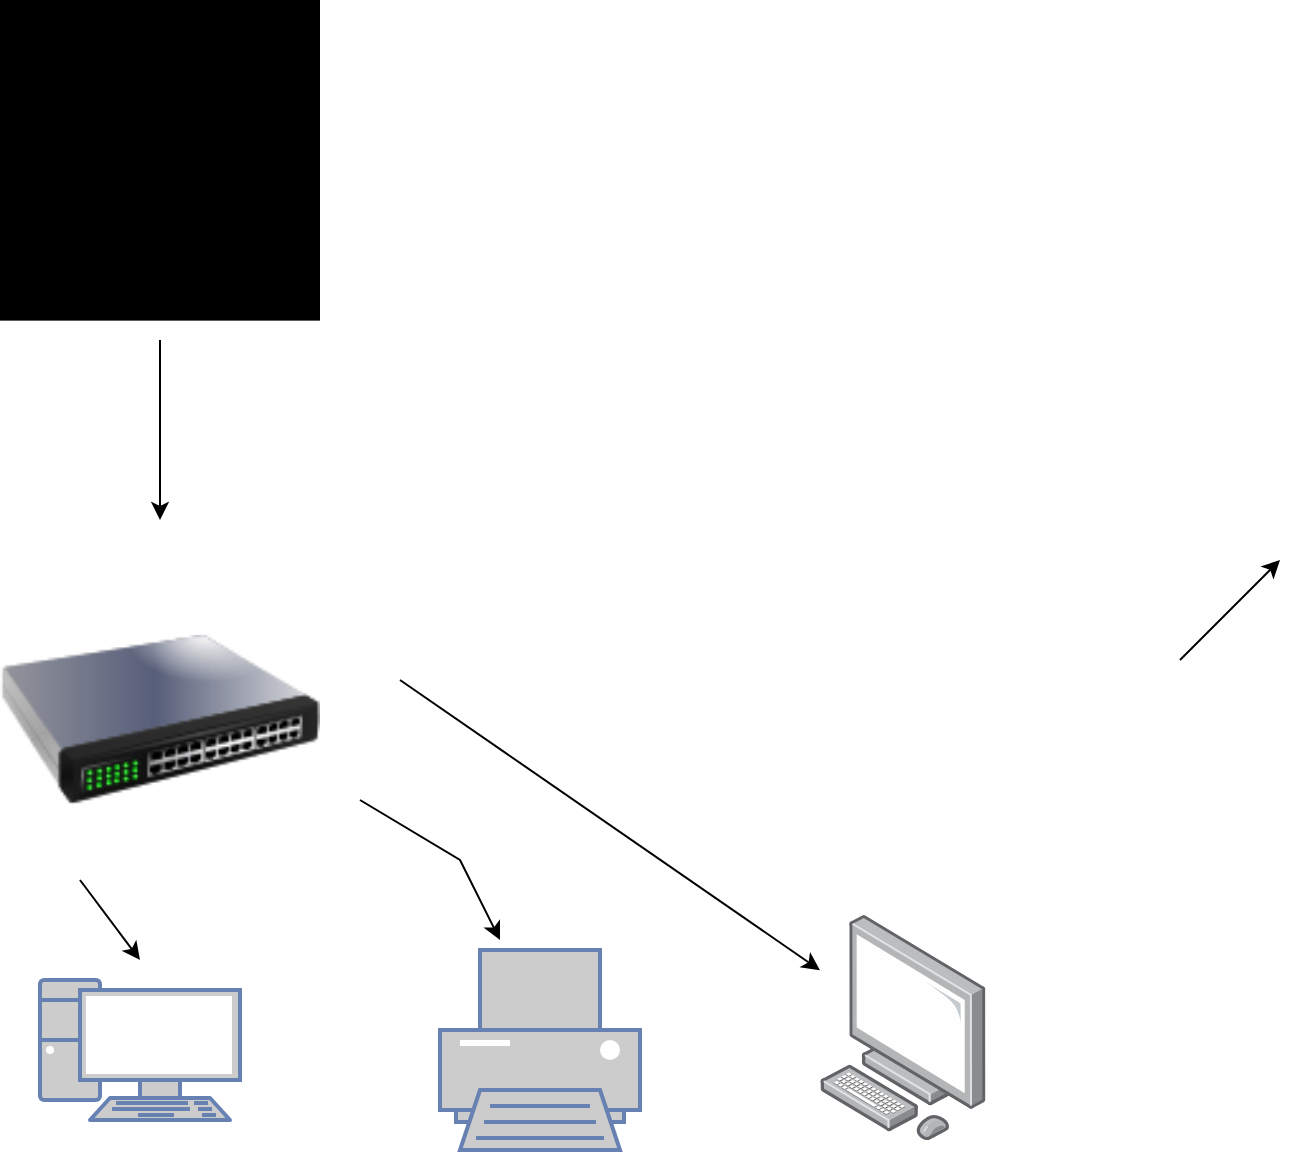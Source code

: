 <mxfile version="26.0.16">
  <diagram name="Page-1" id="4WECAxRBAFP2eX4Kcjxi">
    <mxGraphModel dx="1562" dy="853" grid="1" gridSize="10" guides="1" tooltips="1" connect="1" arrows="1" fold="1" page="1" pageScale="1" pageWidth="850" pageHeight="1100" math="0" shadow="0">
      <root>
        <mxCell id="0" />
        <mxCell id="1" parent="0" />
        <mxCell id="evOOQR9RpooHa6UH3FHH-2" value="" style="sketch=0;verticalLabelPosition=bottom;sketch=0;aspect=fixed;html=1;verticalAlign=top;strokeColor=none;fillColor=#000000;align=center;outlineConnect=0;pointerEvents=1;shape=mxgraph.citrix2.wifi_router;" vertex="1" parent="1">
          <mxGeometry x="80" y="80" width="160" height="160.32" as="geometry" />
        </mxCell>
        <mxCell id="evOOQR9RpooHa6UH3FHH-3" value="" style="endArrow=classic;html=1;rounded=0;" edge="1" parent="1">
          <mxGeometry width="50" height="50" relative="1" as="geometry">
            <mxPoint x="160" y="250" as="sourcePoint" />
            <mxPoint x="160" y="340" as="targetPoint" />
            <Array as="points">
              <mxPoint x="160" y="250" />
              <mxPoint x="160" y="290" />
            </Array>
          </mxGeometry>
        </mxCell>
        <mxCell id="evOOQR9RpooHa6UH3FHH-4" value="" style="image;html=1;image=img/lib/clip_art/networking/Switch_128x128.png" vertex="1" parent="1">
          <mxGeometry x="80" y="360" width="160" height="160" as="geometry" />
        </mxCell>
        <mxCell id="evOOQR9RpooHa6UH3FHH-5" value="" style="fontColor=#0066CC;verticalAlign=top;verticalLabelPosition=bottom;labelPosition=center;align=center;html=1;outlineConnect=0;fillColor=#CCCCCC;strokeColor=#6881B3;gradientColor=none;gradientDirection=north;strokeWidth=2;shape=mxgraph.networks.pc;" vertex="1" parent="1">
          <mxGeometry x="100" y="570" width="100" height="70" as="geometry" />
        </mxCell>
        <mxCell id="evOOQR9RpooHa6UH3FHH-6" value="" style="fontColor=#0066CC;verticalAlign=top;verticalLabelPosition=bottom;labelPosition=center;align=center;html=1;outlineConnect=0;fillColor=#CCCCCC;strokeColor=#6881B3;gradientColor=none;gradientDirection=north;strokeWidth=2;shape=mxgraph.networks.printer;" vertex="1" parent="1">
          <mxGeometry x="300" y="555" width="100" height="100" as="geometry" />
        </mxCell>
        <mxCell id="evOOQR9RpooHa6UH3FHH-7" value="" style="image;points=[];aspect=fixed;html=1;align=center;shadow=0;dashed=0;image=img/lib/allied_telesis/computer_and_terminals/Personal_Computer.svg;" vertex="1" parent="1">
          <mxGeometry x="490" y="537.54" width="82.98" height="112.46" as="geometry" />
        </mxCell>
        <mxCell id="evOOQR9RpooHa6UH3FHH-8" value="" style="endArrow=classic;html=1;rounded=0;exitX=0.25;exitY=1;exitDx=0;exitDy=0;" edge="1" parent="1" source="evOOQR9RpooHa6UH3FHH-4">
          <mxGeometry width="50" height="50" relative="1" as="geometry">
            <mxPoint x="135" y="537.54" as="sourcePoint" />
            <mxPoint x="150" y="560" as="targetPoint" />
          </mxGeometry>
        </mxCell>
        <mxCell id="evOOQR9RpooHa6UH3FHH-9" value="" style="endArrow=classic;html=1;rounded=0;" edge="1" parent="1">
          <mxGeometry width="50" height="50" relative="1" as="geometry">
            <mxPoint x="260" y="480" as="sourcePoint" />
            <mxPoint x="330" y="550" as="targetPoint" />
            <Array as="points">
              <mxPoint x="310" y="510" />
            </Array>
          </mxGeometry>
        </mxCell>
        <mxCell id="evOOQR9RpooHa6UH3FHH-10" value="" style="endArrow=classic;html=1;rounded=0;" edge="1" parent="1" target="evOOQR9RpooHa6UH3FHH-7">
          <mxGeometry width="50" height="50" relative="1" as="geometry">
            <mxPoint x="280" y="420" as="sourcePoint" />
            <mxPoint x="450" y="410" as="targetPoint" />
          </mxGeometry>
        </mxCell>
        <mxCell id="evOOQR9RpooHa6UH3FHH-11" value="" style="endArrow=classic;html=1;rounded=0;" edge="1" parent="1">
          <mxGeometry width="50" height="50" relative="1" as="geometry">
            <mxPoint x="670" y="410" as="sourcePoint" />
            <mxPoint x="720" y="360" as="targetPoint" />
          </mxGeometry>
        </mxCell>
      </root>
    </mxGraphModel>
  </diagram>
</mxfile>
